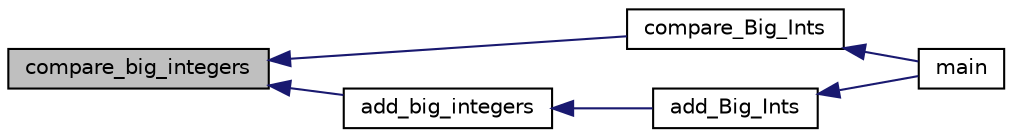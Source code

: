 digraph "compare_big_integers"
{
  edge [fontname="Helvetica",fontsize="10",labelfontname="Helvetica",labelfontsize="10"];
  node [fontname="Helvetica",fontsize="10",shape=record];
  rankdir="LR";
  Node1 [label="compare_big_integers",height=0.2,width=0.4,color="black", fillcolor="grey75", style="filled" fontcolor="black"];
  Node1 -> Node2 [dir="back",color="midnightblue",fontsize="10",style="solid",fontname="Helvetica"];
  Node2 [label="compare_Big_Ints",height=0.2,width=0.4,color="black", fillcolor="white", style="filled",URL="$big__integer_8c.html#a10fcd5cea7ae6f94061e05475c9ed397"];
  Node2 -> Node3 [dir="back",color="midnightblue",fontsize="10",style="solid",fontname="Helvetica"];
  Node3 [label="main",height=0.2,width=0.4,color="black", fillcolor="white", style="filled",URL="$big__integer__comparator_8c.html#ae66f6b31b5ad750f1fe042a706a4e3d4"];
  Node1 -> Node4 [dir="back",color="midnightblue",fontsize="10",style="solid",fontname="Helvetica"];
  Node4 [label="add_big_integers",height=0.2,width=0.4,color="black", fillcolor="white", style="filled",URL="$big__integer__impl_8c.html#a166ce246dbb5f170130a647c7b3fabe7"];
  Node4 -> Node5 [dir="back",color="midnightblue",fontsize="10",style="solid",fontname="Helvetica"];
  Node5 [label="add_Big_Ints",height=0.2,width=0.4,color="black", fillcolor="white", style="filled",URL="$big__integer_8c.html#a80b3b1955162bdbe4a92b73a576174a1"];
  Node5 -> Node3 [dir="back",color="midnightblue",fontsize="10",style="solid",fontname="Helvetica"];
}
